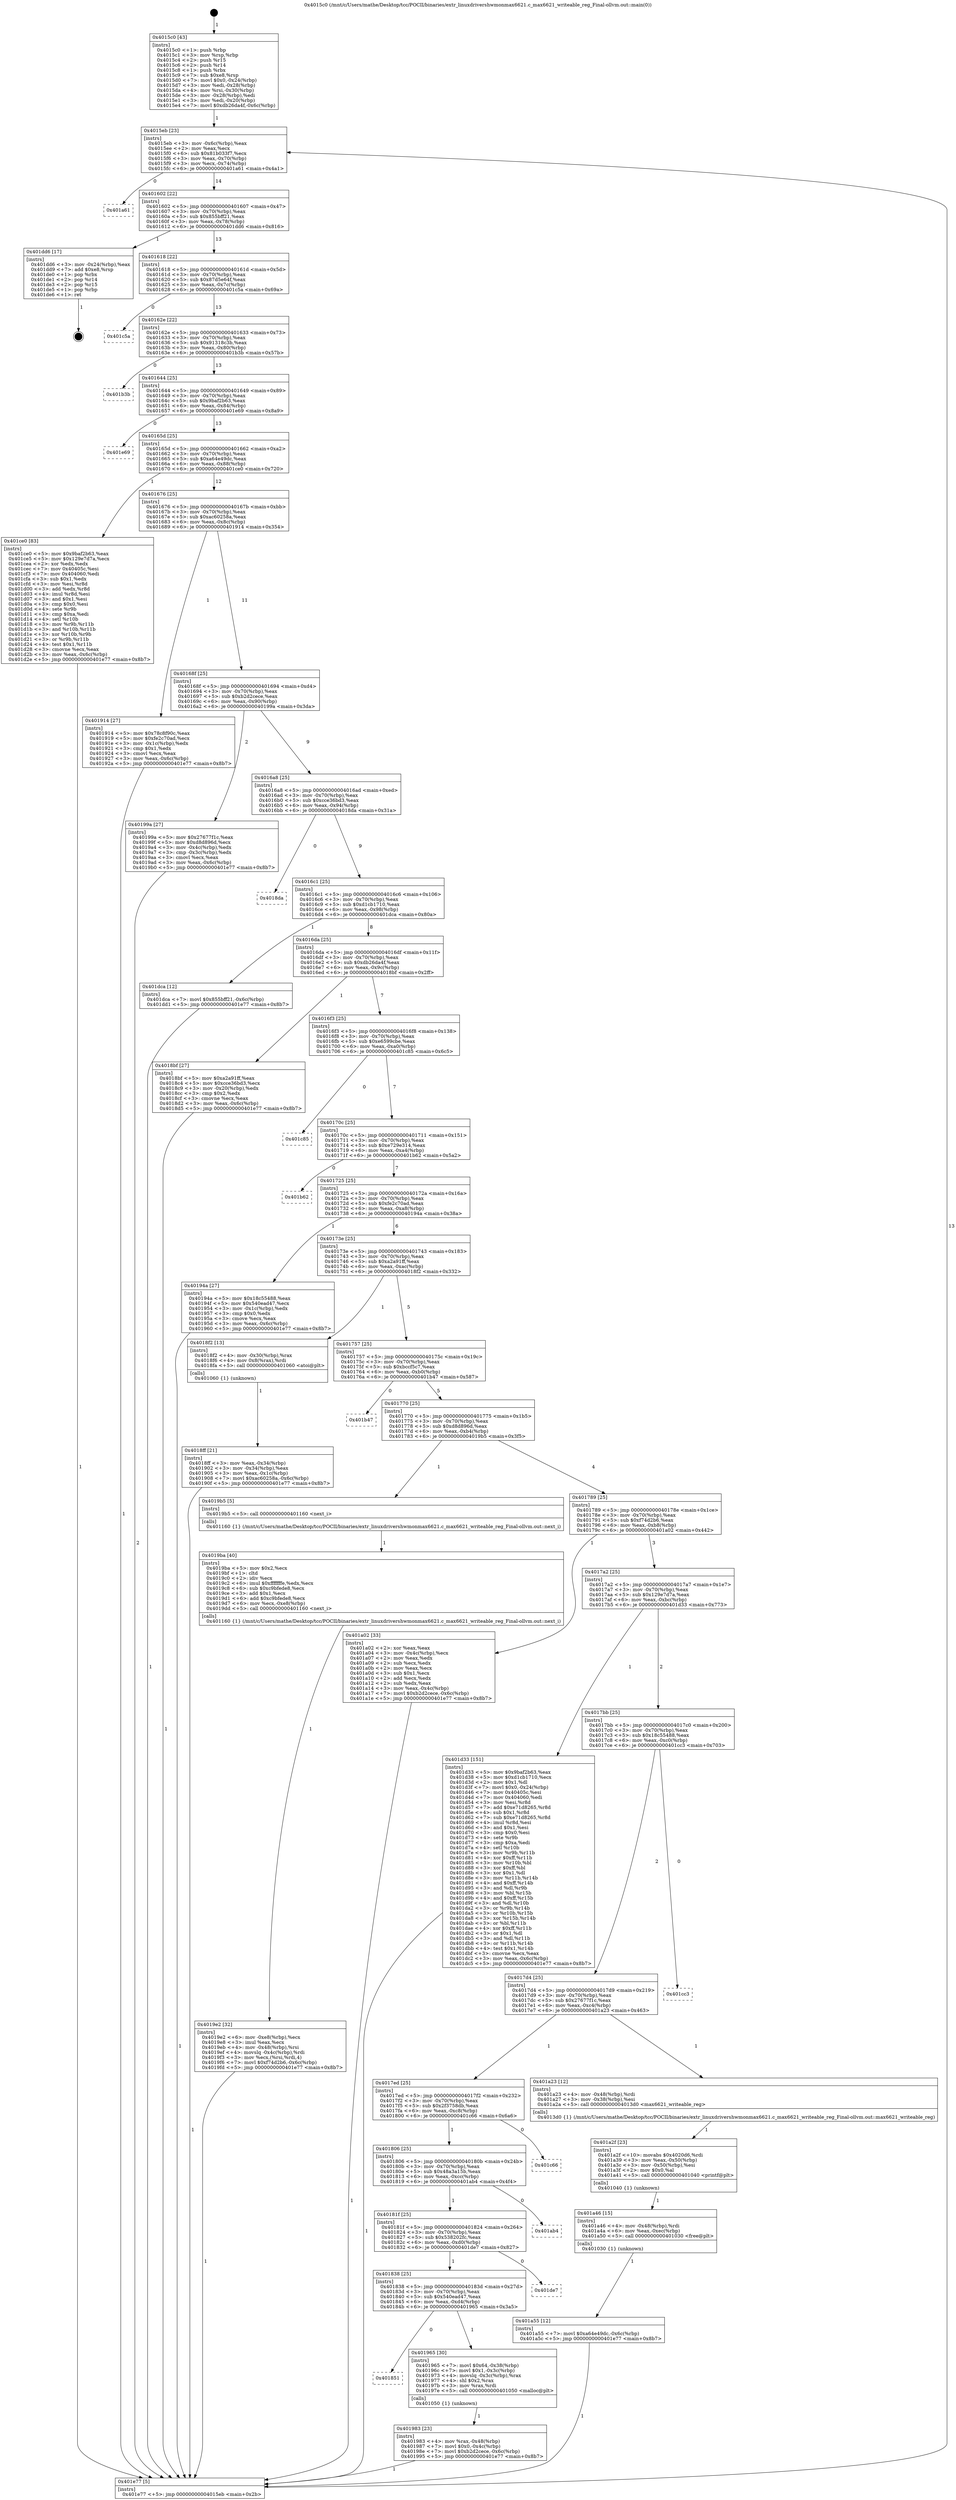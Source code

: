 digraph "0x4015c0" {
  label = "0x4015c0 (/mnt/c/Users/mathe/Desktop/tcc/POCII/binaries/extr_linuxdrivershwmonmax6621.c_max6621_writeable_reg_Final-ollvm.out::main(0))"
  labelloc = "t"
  node[shape=record]

  Entry [label="",width=0.3,height=0.3,shape=circle,fillcolor=black,style=filled]
  "0x4015eb" [label="{
     0x4015eb [23]\l
     | [instrs]\l
     &nbsp;&nbsp;0x4015eb \<+3\>: mov -0x6c(%rbp),%eax\l
     &nbsp;&nbsp;0x4015ee \<+2\>: mov %eax,%ecx\l
     &nbsp;&nbsp;0x4015f0 \<+6\>: sub $0x81b033f7,%ecx\l
     &nbsp;&nbsp;0x4015f6 \<+3\>: mov %eax,-0x70(%rbp)\l
     &nbsp;&nbsp;0x4015f9 \<+3\>: mov %ecx,-0x74(%rbp)\l
     &nbsp;&nbsp;0x4015fc \<+6\>: je 0000000000401a61 \<main+0x4a1\>\l
  }"]
  "0x401a61" [label="{
     0x401a61\l
  }", style=dashed]
  "0x401602" [label="{
     0x401602 [22]\l
     | [instrs]\l
     &nbsp;&nbsp;0x401602 \<+5\>: jmp 0000000000401607 \<main+0x47\>\l
     &nbsp;&nbsp;0x401607 \<+3\>: mov -0x70(%rbp),%eax\l
     &nbsp;&nbsp;0x40160a \<+5\>: sub $0x855bff21,%eax\l
     &nbsp;&nbsp;0x40160f \<+3\>: mov %eax,-0x78(%rbp)\l
     &nbsp;&nbsp;0x401612 \<+6\>: je 0000000000401dd6 \<main+0x816\>\l
  }"]
  Exit [label="",width=0.3,height=0.3,shape=circle,fillcolor=black,style=filled,peripheries=2]
  "0x401dd6" [label="{
     0x401dd6 [17]\l
     | [instrs]\l
     &nbsp;&nbsp;0x401dd6 \<+3\>: mov -0x24(%rbp),%eax\l
     &nbsp;&nbsp;0x401dd9 \<+7\>: add $0xe8,%rsp\l
     &nbsp;&nbsp;0x401de0 \<+1\>: pop %rbx\l
     &nbsp;&nbsp;0x401de1 \<+2\>: pop %r14\l
     &nbsp;&nbsp;0x401de3 \<+2\>: pop %r15\l
     &nbsp;&nbsp;0x401de5 \<+1\>: pop %rbp\l
     &nbsp;&nbsp;0x401de6 \<+1\>: ret\l
  }"]
  "0x401618" [label="{
     0x401618 [22]\l
     | [instrs]\l
     &nbsp;&nbsp;0x401618 \<+5\>: jmp 000000000040161d \<main+0x5d\>\l
     &nbsp;&nbsp;0x40161d \<+3\>: mov -0x70(%rbp),%eax\l
     &nbsp;&nbsp;0x401620 \<+5\>: sub $0x87d5e64f,%eax\l
     &nbsp;&nbsp;0x401625 \<+3\>: mov %eax,-0x7c(%rbp)\l
     &nbsp;&nbsp;0x401628 \<+6\>: je 0000000000401c5a \<main+0x69a\>\l
  }"]
  "0x401a55" [label="{
     0x401a55 [12]\l
     | [instrs]\l
     &nbsp;&nbsp;0x401a55 \<+7\>: movl $0xa64e49dc,-0x6c(%rbp)\l
     &nbsp;&nbsp;0x401a5c \<+5\>: jmp 0000000000401e77 \<main+0x8b7\>\l
  }"]
  "0x401c5a" [label="{
     0x401c5a\l
  }", style=dashed]
  "0x40162e" [label="{
     0x40162e [22]\l
     | [instrs]\l
     &nbsp;&nbsp;0x40162e \<+5\>: jmp 0000000000401633 \<main+0x73\>\l
     &nbsp;&nbsp;0x401633 \<+3\>: mov -0x70(%rbp),%eax\l
     &nbsp;&nbsp;0x401636 \<+5\>: sub $0x91318c3b,%eax\l
     &nbsp;&nbsp;0x40163b \<+3\>: mov %eax,-0x80(%rbp)\l
     &nbsp;&nbsp;0x40163e \<+6\>: je 0000000000401b3b \<main+0x57b\>\l
  }"]
  "0x401a46" [label="{
     0x401a46 [15]\l
     | [instrs]\l
     &nbsp;&nbsp;0x401a46 \<+4\>: mov -0x48(%rbp),%rdi\l
     &nbsp;&nbsp;0x401a4a \<+6\>: mov %eax,-0xec(%rbp)\l
     &nbsp;&nbsp;0x401a50 \<+5\>: call 0000000000401030 \<free@plt\>\l
     | [calls]\l
     &nbsp;&nbsp;0x401030 \{1\} (unknown)\l
  }"]
  "0x401b3b" [label="{
     0x401b3b\l
  }", style=dashed]
  "0x401644" [label="{
     0x401644 [25]\l
     | [instrs]\l
     &nbsp;&nbsp;0x401644 \<+5\>: jmp 0000000000401649 \<main+0x89\>\l
     &nbsp;&nbsp;0x401649 \<+3\>: mov -0x70(%rbp),%eax\l
     &nbsp;&nbsp;0x40164c \<+5\>: sub $0x9baf2b63,%eax\l
     &nbsp;&nbsp;0x401651 \<+6\>: mov %eax,-0x84(%rbp)\l
     &nbsp;&nbsp;0x401657 \<+6\>: je 0000000000401e69 \<main+0x8a9\>\l
  }"]
  "0x401a2f" [label="{
     0x401a2f [23]\l
     | [instrs]\l
     &nbsp;&nbsp;0x401a2f \<+10\>: movabs $0x4020d6,%rdi\l
     &nbsp;&nbsp;0x401a39 \<+3\>: mov %eax,-0x50(%rbp)\l
     &nbsp;&nbsp;0x401a3c \<+3\>: mov -0x50(%rbp),%esi\l
     &nbsp;&nbsp;0x401a3f \<+2\>: mov $0x0,%al\l
     &nbsp;&nbsp;0x401a41 \<+5\>: call 0000000000401040 \<printf@plt\>\l
     | [calls]\l
     &nbsp;&nbsp;0x401040 \{1\} (unknown)\l
  }"]
  "0x401e69" [label="{
     0x401e69\l
  }", style=dashed]
  "0x40165d" [label="{
     0x40165d [25]\l
     | [instrs]\l
     &nbsp;&nbsp;0x40165d \<+5\>: jmp 0000000000401662 \<main+0xa2\>\l
     &nbsp;&nbsp;0x401662 \<+3\>: mov -0x70(%rbp),%eax\l
     &nbsp;&nbsp;0x401665 \<+5\>: sub $0xa64e49dc,%eax\l
     &nbsp;&nbsp;0x40166a \<+6\>: mov %eax,-0x88(%rbp)\l
     &nbsp;&nbsp;0x401670 \<+6\>: je 0000000000401ce0 \<main+0x720\>\l
  }"]
  "0x4019e2" [label="{
     0x4019e2 [32]\l
     | [instrs]\l
     &nbsp;&nbsp;0x4019e2 \<+6\>: mov -0xe8(%rbp),%ecx\l
     &nbsp;&nbsp;0x4019e8 \<+3\>: imul %eax,%ecx\l
     &nbsp;&nbsp;0x4019eb \<+4\>: mov -0x48(%rbp),%rsi\l
     &nbsp;&nbsp;0x4019ef \<+4\>: movslq -0x4c(%rbp),%rdi\l
     &nbsp;&nbsp;0x4019f3 \<+3\>: mov %ecx,(%rsi,%rdi,4)\l
     &nbsp;&nbsp;0x4019f6 \<+7\>: movl $0xf74d2b6,-0x6c(%rbp)\l
     &nbsp;&nbsp;0x4019fd \<+5\>: jmp 0000000000401e77 \<main+0x8b7\>\l
  }"]
  "0x401ce0" [label="{
     0x401ce0 [83]\l
     | [instrs]\l
     &nbsp;&nbsp;0x401ce0 \<+5\>: mov $0x9baf2b63,%eax\l
     &nbsp;&nbsp;0x401ce5 \<+5\>: mov $0x129e7d7a,%ecx\l
     &nbsp;&nbsp;0x401cea \<+2\>: xor %edx,%edx\l
     &nbsp;&nbsp;0x401cec \<+7\>: mov 0x40405c,%esi\l
     &nbsp;&nbsp;0x401cf3 \<+7\>: mov 0x404060,%edi\l
     &nbsp;&nbsp;0x401cfa \<+3\>: sub $0x1,%edx\l
     &nbsp;&nbsp;0x401cfd \<+3\>: mov %esi,%r8d\l
     &nbsp;&nbsp;0x401d00 \<+3\>: add %edx,%r8d\l
     &nbsp;&nbsp;0x401d03 \<+4\>: imul %r8d,%esi\l
     &nbsp;&nbsp;0x401d07 \<+3\>: and $0x1,%esi\l
     &nbsp;&nbsp;0x401d0a \<+3\>: cmp $0x0,%esi\l
     &nbsp;&nbsp;0x401d0d \<+4\>: sete %r9b\l
     &nbsp;&nbsp;0x401d11 \<+3\>: cmp $0xa,%edi\l
     &nbsp;&nbsp;0x401d14 \<+4\>: setl %r10b\l
     &nbsp;&nbsp;0x401d18 \<+3\>: mov %r9b,%r11b\l
     &nbsp;&nbsp;0x401d1b \<+3\>: and %r10b,%r11b\l
     &nbsp;&nbsp;0x401d1e \<+3\>: xor %r10b,%r9b\l
     &nbsp;&nbsp;0x401d21 \<+3\>: or %r9b,%r11b\l
     &nbsp;&nbsp;0x401d24 \<+4\>: test $0x1,%r11b\l
     &nbsp;&nbsp;0x401d28 \<+3\>: cmovne %ecx,%eax\l
     &nbsp;&nbsp;0x401d2b \<+3\>: mov %eax,-0x6c(%rbp)\l
     &nbsp;&nbsp;0x401d2e \<+5\>: jmp 0000000000401e77 \<main+0x8b7\>\l
  }"]
  "0x401676" [label="{
     0x401676 [25]\l
     | [instrs]\l
     &nbsp;&nbsp;0x401676 \<+5\>: jmp 000000000040167b \<main+0xbb\>\l
     &nbsp;&nbsp;0x40167b \<+3\>: mov -0x70(%rbp),%eax\l
     &nbsp;&nbsp;0x40167e \<+5\>: sub $0xac60258a,%eax\l
     &nbsp;&nbsp;0x401683 \<+6\>: mov %eax,-0x8c(%rbp)\l
     &nbsp;&nbsp;0x401689 \<+6\>: je 0000000000401914 \<main+0x354\>\l
  }"]
  "0x4019ba" [label="{
     0x4019ba [40]\l
     | [instrs]\l
     &nbsp;&nbsp;0x4019ba \<+5\>: mov $0x2,%ecx\l
     &nbsp;&nbsp;0x4019bf \<+1\>: cltd\l
     &nbsp;&nbsp;0x4019c0 \<+2\>: idiv %ecx\l
     &nbsp;&nbsp;0x4019c2 \<+6\>: imul $0xfffffffe,%edx,%ecx\l
     &nbsp;&nbsp;0x4019c8 \<+6\>: sub $0xc9bfede8,%ecx\l
     &nbsp;&nbsp;0x4019ce \<+3\>: add $0x1,%ecx\l
     &nbsp;&nbsp;0x4019d1 \<+6\>: add $0xc9bfede8,%ecx\l
     &nbsp;&nbsp;0x4019d7 \<+6\>: mov %ecx,-0xe8(%rbp)\l
     &nbsp;&nbsp;0x4019dd \<+5\>: call 0000000000401160 \<next_i\>\l
     | [calls]\l
     &nbsp;&nbsp;0x401160 \{1\} (/mnt/c/Users/mathe/Desktop/tcc/POCII/binaries/extr_linuxdrivershwmonmax6621.c_max6621_writeable_reg_Final-ollvm.out::next_i)\l
  }"]
  "0x401914" [label="{
     0x401914 [27]\l
     | [instrs]\l
     &nbsp;&nbsp;0x401914 \<+5\>: mov $0x78c8f90c,%eax\l
     &nbsp;&nbsp;0x401919 \<+5\>: mov $0xfe2c70ad,%ecx\l
     &nbsp;&nbsp;0x40191e \<+3\>: mov -0x1c(%rbp),%edx\l
     &nbsp;&nbsp;0x401921 \<+3\>: cmp $0x1,%edx\l
     &nbsp;&nbsp;0x401924 \<+3\>: cmovl %ecx,%eax\l
     &nbsp;&nbsp;0x401927 \<+3\>: mov %eax,-0x6c(%rbp)\l
     &nbsp;&nbsp;0x40192a \<+5\>: jmp 0000000000401e77 \<main+0x8b7\>\l
  }"]
  "0x40168f" [label="{
     0x40168f [25]\l
     | [instrs]\l
     &nbsp;&nbsp;0x40168f \<+5\>: jmp 0000000000401694 \<main+0xd4\>\l
     &nbsp;&nbsp;0x401694 \<+3\>: mov -0x70(%rbp),%eax\l
     &nbsp;&nbsp;0x401697 \<+5\>: sub $0xb2d2cece,%eax\l
     &nbsp;&nbsp;0x40169c \<+6\>: mov %eax,-0x90(%rbp)\l
     &nbsp;&nbsp;0x4016a2 \<+6\>: je 000000000040199a \<main+0x3da\>\l
  }"]
  "0x401983" [label="{
     0x401983 [23]\l
     | [instrs]\l
     &nbsp;&nbsp;0x401983 \<+4\>: mov %rax,-0x48(%rbp)\l
     &nbsp;&nbsp;0x401987 \<+7\>: movl $0x0,-0x4c(%rbp)\l
     &nbsp;&nbsp;0x40198e \<+7\>: movl $0xb2d2cece,-0x6c(%rbp)\l
     &nbsp;&nbsp;0x401995 \<+5\>: jmp 0000000000401e77 \<main+0x8b7\>\l
  }"]
  "0x40199a" [label="{
     0x40199a [27]\l
     | [instrs]\l
     &nbsp;&nbsp;0x40199a \<+5\>: mov $0x27677f1c,%eax\l
     &nbsp;&nbsp;0x40199f \<+5\>: mov $0xd8d896d,%ecx\l
     &nbsp;&nbsp;0x4019a4 \<+3\>: mov -0x4c(%rbp),%edx\l
     &nbsp;&nbsp;0x4019a7 \<+3\>: cmp -0x3c(%rbp),%edx\l
     &nbsp;&nbsp;0x4019aa \<+3\>: cmovl %ecx,%eax\l
     &nbsp;&nbsp;0x4019ad \<+3\>: mov %eax,-0x6c(%rbp)\l
     &nbsp;&nbsp;0x4019b0 \<+5\>: jmp 0000000000401e77 \<main+0x8b7\>\l
  }"]
  "0x4016a8" [label="{
     0x4016a8 [25]\l
     | [instrs]\l
     &nbsp;&nbsp;0x4016a8 \<+5\>: jmp 00000000004016ad \<main+0xed\>\l
     &nbsp;&nbsp;0x4016ad \<+3\>: mov -0x70(%rbp),%eax\l
     &nbsp;&nbsp;0x4016b0 \<+5\>: sub $0xcce36bd3,%eax\l
     &nbsp;&nbsp;0x4016b5 \<+6\>: mov %eax,-0x94(%rbp)\l
     &nbsp;&nbsp;0x4016bb \<+6\>: je 00000000004018da \<main+0x31a\>\l
  }"]
  "0x401851" [label="{
     0x401851\l
  }", style=dashed]
  "0x4018da" [label="{
     0x4018da\l
  }", style=dashed]
  "0x4016c1" [label="{
     0x4016c1 [25]\l
     | [instrs]\l
     &nbsp;&nbsp;0x4016c1 \<+5\>: jmp 00000000004016c6 \<main+0x106\>\l
     &nbsp;&nbsp;0x4016c6 \<+3\>: mov -0x70(%rbp),%eax\l
     &nbsp;&nbsp;0x4016c9 \<+5\>: sub $0xd1cb1710,%eax\l
     &nbsp;&nbsp;0x4016ce \<+6\>: mov %eax,-0x98(%rbp)\l
     &nbsp;&nbsp;0x4016d4 \<+6\>: je 0000000000401dca \<main+0x80a\>\l
  }"]
  "0x401965" [label="{
     0x401965 [30]\l
     | [instrs]\l
     &nbsp;&nbsp;0x401965 \<+7\>: movl $0x64,-0x38(%rbp)\l
     &nbsp;&nbsp;0x40196c \<+7\>: movl $0x1,-0x3c(%rbp)\l
     &nbsp;&nbsp;0x401973 \<+4\>: movslq -0x3c(%rbp),%rax\l
     &nbsp;&nbsp;0x401977 \<+4\>: shl $0x2,%rax\l
     &nbsp;&nbsp;0x40197b \<+3\>: mov %rax,%rdi\l
     &nbsp;&nbsp;0x40197e \<+5\>: call 0000000000401050 \<malloc@plt\>\l
     | [calls]\l
     &nbsp;&nbsp;0x401050 \{1\} (unknown)\l
  }"]
  "0x401dca" [label="{
     0x401dca [12]\l
     | [instrs]\l
     &nbsp;&nbsp;0x401dca \<+7\>: movl $0x855bff21,-0x6c(%rbp)\l
     &nbsp;&nbsp;0x401dd1 \<+5\>: jmp 0000000000401e77 \<main+0x8b7\>\l
  }"]
  "0x4016da" [label="{
     0x4016da [25]\l
     | [instrs]\l
     &nbsp;&nbsp;0x4016da \<+5\>: jmp 00000000004016df \<main+0x11f\>\l
     &nbsp;&nbsp;0x4016df \<+3\>: mov -0x70(%rbp),%eax\l
     &nbsp;&nbsp;0x4016e2 \<+5\>: sub $0xdb26da4f,%eax\l
     &nbsp;&nbsp;0x4016e7 \<+6\>: mov %eax,-0x9c(%rbp)\l
     &nbsp;&nbsp;0x4016ed \<+6\>: je 00000000004018bf \<main+0x2ff\>\l
  }"]
  "0x401838" [label="{
     0x401838 [25]\l
     | [instrs]\l
     &nbsp;&nbsp;0x401838 \<+5\>: jmp 000000000040183d \<main+0x27d\>\l
     &nbsp;&nbsp;0x40183d \<+3\>: mov -0x70(%rbp),%eax\l
     &nbsp;&nbsp;0x401840 \<+5\>: sub $0x540ead47,%eax\l
     &nbsp;&nbsp;0x401845 \<+6\>: mov %eax,-0xd4(%rbp)\l
     &nbsp;&nbsp;0x40184b \<+6\>: je 0000000000401965 \<main+0x3a5\>\l
  }"]
  "0x4018bf" [label="{
     0x4018bf [27]\l
     | [instrs]\l
     &nbsp;&nbsp;0x4018bf \<+5\>: mov $0xa2a91ff,%eax\l
     &nbsp;&nbsp;0x4018c4 \<+5\>: mov $0xcce36bd3,%ecx\l
     &nbsp;&nbsp;0x4018c9 \<+3\>: mov -0x20(%rbp),%edx\l
     &nbsp;&nbsp;0x4018cc \<+3\>: cmp $0x2,%edx\l
     &nbsp;&nbsp;0x4018cf \<+3\>: cmovne %ecx,%eax\l
     &nbsp;&nbsp;0x4018d2 \<+3\>: mov %eax,-0x6c(%rbp)\l
     &nbsp;&nbsp;0x4018d5 \<+5\>: jmp 0000000000401e77 \<main+0x8b7\>\l
  }"]
  "0x4016f3" [label="{
     0x4016f3 [25]\l
     | [instrs]\l
     &nbsp;&nbsp;0x4016f3 \<+5\>: jmp 00000000004016f8 \<main+0x138\>\l
     &nbsp;&nbsp;0x4016f8 \<+3\>: mov -0x70(%rbp),%eax\l
     &nbsp;&nbsp;0x4016fb \<+5\>: sub $0xe6599cbe,%eax\l
     &nbsp;&nbsp;0x401700 \<+6\>: mov %eax,-0xa0(%rbp)\l
     &nbsp;&nbsp;0x401706 \<+6\>: je 0000000000401c85 \<main+0x6c5\>\l
  }"]
  "0x401e77" [label="{
     0x401e77 [5]\l
     | [instrs]\l
     &nbsp;&nbsp;0x401e77 \<+5\>: jmp 00000000004015eb \<main+0x2b\>\l
  }"]
  "0x4015c0" [label="{
     0x4015c0 [43]\l
     | [instrs]\l
     &nbsp;&nbsp;0x4015c0 \<+1\>: push %rbp\l
     &nbsp;&nbsp;0x4015c1 \<+3\>: mov %rsp,%rbp\l
     &nbsp;&nbsp;0x4015c4 \<+2\>: push %r15\l
     &nbsp;&nbsp;0x4015c6 \<+2\>: push %r14\l
     &nbsp;&nbsp;0x4015c8 \<+1\>: push %rbx\l
     &nbsp;&nbsp;0x4015c9 \<+7\>: sub $0xe8,%rsp\l
     &nbsp;&nbsp;0x4015d0 \<+7\>: movl $0x0,-0x24(%rbp)\l
     &nbsp;&nbsp;0x4015d7 \<+3\>: mov %edi,-0x28(%rbp)\l
     &nbsp;&nbsp;0x4015da \<+4\>: mov %rsi,-0x30(%rbp)\l
     &nbsp;&nbsp;0x4015de \<+3\>: mov -0x28(%rbp),%edi\l
     &nbsp;&nbsp;0x4015e1 \<+3\>: mov %edi,-0x20(%rbp)\l
     &nbsp;&nbsp;0x4015e4 \<+7\>: movl $0xdb26da4f,-0x6c(%rbp)\l
  }"]
  "0x401de7" [label="{
     0x401de7\l
  }", style=dashed]
  "0x401c85" [label="{
     0x401c85\l
  }", style=dashed]
  "0x40170c" [label="{
     0x40170c [25]\l
     | [instrs]\l
     &nbsp;&nbsp;0x40170c \<+5\>: jmp 0000000000401711 \<main+0x151\>\l
     &nbsp;&nbsp;0x401711 \<+3\>: mov -0x70(%rbp),%eax\l
     &nbsp;&nbsp;0x401714 \<+5\>: sub $0xe729e314,%eax\l
     &nbsp;&nbsp;0x401719 \<+6\>: mov %eax,-0xa4(%rbp)\l
     &nbsp;&nbsp;0x40171f \<+6\>: je 0000000000401b62 \<main+0x5a2\>\l
  }"]
  "0x40181f" [label="{
     0x40181f [25]\l
     | [instrs]\l
     &nbsp;&nbsp;0x40181f \<+5\>: jmp 0000000000401824 \<main+0x264\>\l
     &nbsp;&nbsp;0x401824 \<+3\>: mov -0x70(%rbp),%eax\l
     &nbsp;&nbsp;0x401827 \<+5\>: sub $0x538202fc,%eax\l
     &nbsp;&nbsp;0x40182c \<+6\>: mov %eax,-0xd0(%rbp)\l
     &nbsp;&nbsp;0x401832 \<+6\>: je 0000000000401de7 \<main+0x827\>\l
  }"]
  "0x401b62" [label="{
     0x401b62\l
  }", style=dashed]
  "0x401725" [label="{
     0x401725 [25]\l
     | [instrs]\l
     &nbsp;&nbsp;0x401725 \<+5\>: jmp 000000000040172a \<main+0x16a\>\l
     &nbsp;&nbsp;0x40172a \<+3\>: mov -0x70(%rbp),%eax\l
     &nbsp;&nbsp;0x40172d \<+5\>: sub $0xfe2c70ad,%eax\l
     &nbsp;&nbsp;0x401732 \<+6\>: mov %eax,-0xa8(%rbp)\l
     &nbsp;&nbsp;0x401738 \<+6\>: je 000000000040194a \<main+0x38a\>\l
  }"]
  "0x401ab4" [label="{
     0x401ab4\l
  }", style=dashed]
  "0x40194a" [label="{
     0x40194a [27]\l
     | [instrs]\l
     &nbsp;&nbsp;0x40194a \<+5\>: mov $0x18c55488,%eax\l
     &nbsp;&nbsp;0x40194f \<+5\>: mov $0x540ead47,%ecx\l
     &nbsp;&nbsp;0x401954 \<+3\>: mov -0x1c(%rbp),%edx\l
     &nbsp;&nbsp;0x401957 \<+3\>: cmp $0x0,%edx\l
     &nbsp;&nbsp;0x40195a \<+3\>: cmove %ecx,%eax\l
     &nbsp;&nbsp;0x40195d \<+3\>: mov %eax,-0x6c(%rbp)\l
     &nbsp;&nbsp;0x401960 \<+5\>: jmp 0000000000401e77 \<main+0x8b7\>\l
  }"]
  "0x40173e" [label="{
     0x40173e [25]\l
     | [instrs]\l
     &nbsp;&nbsp;0x40173e \<+5\>: jmp 0000000000401743 \<main+0x183\>\l
     &nbsp;&nbsp;0x401743 \<+3\>: mov -0x70(%rbp),%eax\l
     &nbsp;&nbsp;0x401746 \<+5\>: sub $0xa2a91ff,%eax\l
     &nbsp;&nbsp;0x40174b \<+6\>: mov %eax,-0xac(%rbp)\l
     &nbsp;&nbsp;0x401751 \<+6\>: je 00000000004018f2 \<main+0x332\>\l
  }"]
  "0x401806" [label="{
     0x401806 [25]\l
     | [instrs]\l
     &nbsp;&nbsp;0x401806 \<+5\>: jmp 000000000040180b \<main+0x24b\>\l
     &nbsp;&nbsp;0x40180b \<+3\>: mov -0x70(%rbp),%eax\l
     &nbsp;&nbsp;0x40180e \<+5\>: sub $0x48a3a15b,%eax\l
     &nbsp;&nbsp;0x401813 \<+6\>: mov %eax,-0xcc(%rbp)\l
     &nbsp;&nbsp;0x401819 \<+6\>: je 0000000000401ab4 \<main+0x4f4\>\l
  }"]
  "0x4018f2" [label="{
     0x4018f2 [13]\l
     | [instrs]\l
     &nbsp;&nbsp;0x4018f2 \<+4\>: mov -0x30(%rbp),%rax\l
     &nbsp;&nbsp;0x4018f6 \<+4\>: mov 0x8(%rax),%rdi\l
     &nbsp;&nbsp;0x4018fa \<+5\>: call 0000000000401060 \<atoi@plt\>\l
     | [calls]\l
     &nbsp;&nbsp;0x401060 \{1\} (unknown)\l
  }"]
  "0x401757" [label="{
     0x401757 [25]\l
     | [instrs]\l
     &nbsp;&nbsp;0x401757 \<+5\>: jmp 000000000040175c \<main+0x19c\>\l
     &nbsp;&nbsp;0x40175c \<+3\>: mov -0x70(%rbp),%eax\l
     &nbsp;&nbsp;0x40175f \<+5\>: sub $0xbccf5c7,%eax\l
     &nbsp;&nbsp;0x401764 \<+6\>: mov %eax,-0xb0(%rbp)\l
     &nbsp;&nbsp;0x40176a \<+6\>: je 0000000000401b47 \<main+0x587\>\l
  }"]
  "0x4018ff" [label="{
     0x4018ff [21]\l
     | [instrs]\l
     &nbsp;&nbsp;0x4018ff \<+3\>: mov %eax,-0x34(%rbp)\l
     &nbsp;&nbsp;0x401902 \<+3\>: mov -0x34(%rbp),%eax\l
     &nbsp;&nbsp;0x401905 \<+3\>: mov %eax,-0x1c(%rbp)\l
     &nbsp;&nbsp;0x401908 \<+7\>: movl $0xac60258a,-0x6c(%rbp)\l
     &nbsp;&nbsp;0x40190f \<+5\>: jmp 0000000000401e77 \<main+0x8b7\>\l
  }"]
  "0x401c66" [label="{
     0x401c66\l
  }", style=dashed]
  "0x401b47" [label="{
     0x401b47\l
  }", style=dashed]
  "0x401770" [label="{
     0x401770 [25]\l
     | [instrs]\l
     &nbsp;&nbsp;0x401770 \<+5\>: jmp 0000000000401775 \<main+0x1b5\>\l
     &nbsp;&nbsp;0x401775 \<+3\>: mov -0x70(%rbp),%eax\l
     &nbsp;&nbsp;0x401778 \<+5\>: sub $0xd8d896d,%eax\l
     &nbsp;&nbsp;0x40177d \<+6\>: mov %eax,-0xb4(%rbp)\l
     &nbsp;&nbsp;0x401783 \<+6\>: je 00000000004019b5 \<main+0x3f5\>\l
  }"]
  "0x4017ed" [label="{
     0x4017ed [25]\l
     | [instrs]\l
     &nbsp;&nbsp;0x4017ed \<+5\>: jmp 00000000004017f2 \<main+0x232\>\l
     &nbsp;&nbsp;0x4017f2 \<+3\>: mov -0x70(%rbp),%eax\l
     &nbsp;&nbsp;0x4017f5 \<+5\>: sub $0x2f3758db,%eax\l
     &nbsp;&nbsp;0x4017fa \<+6\>: mov %eax,-0xc8(%rbp)\l
     &nbsp;&nbsp;0x401800 \<+6\>: je 0000000000401c66 \<main+0x6a6\>\l
  }"]
  "0x4019b5" [label="{
     0x4019b5 [5]\l
     | [instrs]\l
     &nbsp;&nbsp;0x4019b5 \<+5\>: call 0000000000401160 \<next_i\>\l
     | [calls]\l
     &nbsp;&nbsp;0x401160 \{1\} (/mnt/c/Users/mathe/Desktop/tcc/POCII/binaries/extr_linuxdrivershwmonmax6621.c_max6621_writeable_reg_Final-ollvm.out::next_i)\l
  }"]
  "0x401789" [label="{
     0x401789 [25]\l
     | [instrs]\l
     &nbsp;&nbsp;0x401789 \<+5\>: jmp 000000000040178e \<main+0x1ce\>\l
     &nbsp;&nbsp;0x40178e \<+3\>: mov -0x70(%rbp),%eax\l
     &nbsp;&nbsp;0x401791 \<+5\>: sub $0xf74d2b6,%eax\l
     &nbsp;&nbsp;0x401796 \<+6\>: mov %eax,-0xb8(%rbp)\l
     &nbsp;&nbsp;0x40179c \<+6\>: je 0000000000401a02 \<main+0x442\>\l
  }"]
  "0x401a23" [label="{
     0x401a23 [12]\l
     | [instrs]\l
     &nbsp;&nbsp;0x401a23 \<+4\>: mov -0x48(%rbp),%rdi\l
     &nbsp;&nbsp;0x401a27 \<+3\>: mov -0x38(%rbp),%esi\l
     &nbsp;&nbsp;0x401a2a \<+5\>: call 00000000004013d0 \<max6621_writeable_reg\>\l
     | [calls]\l
     &nbsp;&nbsp;0x4013d0 \{1\} (/mnt/c/Users/mathe/Desktop/tcc/POCII/binaries/extr_linuxdrivershwmonmax6621.c_max6621_writeable_reg_Final-ollvm.out::max6621_writeable_reg)\l
  }"]
  "0x401a02" [label="{
     0x401a02 [33]\l
     | [instrs]\l
     &nbsp;&nbsp;0x401a02 \<+2\>: xor %eax,%eax\l
     &nbsp;&nbsp;0x401a04 \<+3\>: mov -0x4c(%rbp),%ecx\l
     &nbsp;&nbsp;0x401a07 \<+2\>: mov %eax,%edx\l
     &nbsp;&nbsp;0x401a09 \<+2\>: sub %ecx,%edx\l
     &nbsp;&nbsp;0x401a0b \<+2\>: mov %eax,%ecx\l
     &nbsp;&nbsp;0x401a0d \<+3\>: sub $0x1,%ecx\l
     &nbsp;&nbsp;0x401a10 \<+2\>: add %ecx,%edx\l
     &nbsp;&nbsp;0x401a12 \<+2\>: sub %edx,%eax\l
     &nbsp;&nbsp;0x401a14 \<+3\>: mov %eax,-0x4c(%rbp)\l
     &nbsp;&nbsp;0x401a17 \<+7\>: movl $0xb2d2cece,-0x6c(%rbp)\l
     &nbsp;&nbsp;0x401a1e \<+5\>: jmp 0000000000401e77 \<main+0x8b7\>\l
  }"]
  "0x4017a2" [label="{
     0x4017a2 [25]\l
     | [instrs]\l
     &nbsp;&nbsp;0x4017a2 \<+5\>: jmp 00000000004017a7 \<main+0x1e7\>\l
     &nbsp;&nbsp;0x4017a7 \<+3\>: mov -0x70(%rbp),%eax\l
     &nbsp;&nbsp;0x4017aa \<+5\>: sub $0x129e7d7a,%eax\l
     &nbsp;&nbsp;0x4017af \<+6\>: mov %eax,-0xbc(%rbp)\l
     &nbsp;&nbsp;0x4017b5 \<+6\>: je 0000000000401d33 \<main+0x773\>\l
  }"]
  "0x4017d4" [label="{
     0x4017d4 [25]\l
     | [instrs]\l
     &nbsp;&nbsp;0x4017d4 \<+5\>: jmp 00000000004017d9 \<main+0x219\>\l
     &nbsp;&nbsp;0x4017d9 \<+3\>: mov -0x70(%rbp),%eax\l
     &nbsp;&nbsp;0x4017dc \<+5\>: sub $0x27677f1c,%eax\l
     &nbsp;&nbsp;0x4017e1 \<+6\>: mov %eax,-0xc4(%rbp)\l
     &nbsp;&nbsp;0x4017e7 \<+6\>: je 0000000000401a23 \<main+0x463\>\l
  }"]
  "0x401d33" [label="{
     0x401d33 [151]\l
     | [instrs]\l
     &nbsp;&nbsp;0x401d33 \<+5\>: mov $0x9baf2b63,%eax\l
     &nbsp;&nbsp;0x401d38 \<+5\>: mov $0xd1cb1710,%ecx\l
     &nbsp;&nbsp;0x401d3d \<+2\>: mov $0x1,%dl\l
     &nbsp;&nbsp;0x401d3f \<+7\>: movl $0x0,-0x24(%rbp)\l
     &nbsp;&nbsp;0x401d46 \<+7\>: mov 0x40405c,%esi\l
     &nbsp;&nbsp;0x401d4d \<+7\>: mov 0x404060,%edi\l
     &nbsp;&nbsp;0x401d54 \<+3\>: mov %esi,%r8d\l
     &nbsp;&nbsp;0x401d57 \<+7\>: add $0xe71d8265,%r8d\l
     &nbsp;&nbsp;0x401d5e \<+4\>: sub $0x1,%r8d\l
     &nbsp;&nbsp;0x401d62 \<+7\>: sub $0xe71d8265,%r8d\l
     &nbsp;&nbsp;0x401d69 \<+4\>: imul %r8d,%esi\l
     &nbsp;&nbsp;0x401d6d \<+3\>: and $0x1,%esi\l
     &nbsp;&nbsp;0x401d70 \<+3\>: cmp $0x0,%esi\l
     &nbsp;&nbsp;0x401d73 \<+4\>: sete %r9b\l
     &nbsp;&nbsp;0x401d77 \<+3\>: cmp $0xa,%edi\l
     &nbsp;&nbsp;0x401d7a \<+4\>: setl %r10b\l
     &nbsp;&nbsp;0x401d7e \<+3\>: mov %r9b,%r11b\l
     &nbsp;&nbsp;0x401d81 \<+4\>: xor $0xff,%r11b\l
     &nbsp;&nbsp;0x401d85 \<+3\>: mov %r10b,%bl\l
     &nbsp;&nbsp;0x401d88 \<+3\>: xor $0xff,%bl\l
     &nbsp;&nbsp;0x401d8b \<+3\>: xor $0x1,%dl\l
     &nbsp;&nbsp;0x401d8e \<+3\>: mov %r11b,%r14b\l
     &nbsp;&nbsp;0x401d91 \<+4\>: and $0xff,%r14b\l
     &nbsp;&nbsp;0x401d95 \<+3\>: and %dl,%r9b\l
     &nbsp;&nbsp;0x401d98 \<+3\>: mov %bl,%r15b\l
     &nbsp;&nbsp;0x401d9b \<+4\>: and $0xff,%r15b\l
     &nbsp;&nbsp;0x401d9f \<+3\>: and %dl,%r10b\l
     &nbsp;&nbsp;0x401da2 \<+3\>: or %r9b,%r14b\l
     &nbsp;&nbsp;0x401da5 \<+3\>: or %r10b,%r15b\l
     &nbsp;&nbsp;0x401da8 \<+3\>: xor %r15b,%r14b\l
     &nbsp;&nbsp;0x401dab \<+3\>: or %bl,%r11b\l
     &nbsp;&nbsp;0x401dae \<+4\>: xor $0xff,%r11b\l
     &nbsp;&nbsp;0x401db2 \<+3\>: or $0x1,%dl\l
     &nbsp;&nbsp;0x401db5 \<+3\>: and %dl,%r11b\l
     &nbsp;&nbsp;0x401db8 \<+3\>: or %r11b,%r14b\l
     &nbsp;&nbsp;0x401dbb \<+4\>: test $0x1,%r14b\l
     &nbsp;&nbsp;0x401dbf \<+3\>: cmovne %ecx,%eax\l
     &nbsp;&nbsp;0x401dc2 \<+3\>: mov %eax,-0x6c(%rbp)\l
     &nbsp;&nbsp;0x401dc5 \<+5\>: jmp 0000000000401e77 \<main+0x8b7\>\l
  }"]
  "0x4017bb" [label="{
     0x4017bb [25]\l
     | [instrs]\l
     &nbsp;&nbsp;0x4017bb \<+5\>: jmp 00000000004017c0 \<main+0x200\>\l
     &nbsp;&nbsp;0x4017c0 \<+3\>: mov -0x70(%rbp),%eax\l
     &nbsp;&nbsp;0x4017c3 \<+5\>: sub $0x18c55488,%eax\l
     &nbsp;&nbsp;0x4017c8 \<+6\>: mov %eax,-0xc0(%rbp)\l
     &nbsp;&nbsp;0x4017ce \<+6\>: je 0000000000401cc3 \<main+0x703\>\l
  }"]
  "0x401cc3" [label="{
     0x401cc3\l
  }", style=dashed]
  Entry -> "0x4015c0" [label=" 1"]
  "0x4015eb" -> "0x401a61" [label=" 0"]
  "0x4015eb" -> "0x401602" [label=" 14"]
  "0x401dd6" -> Exit [label=" 1"]
  "0x401602" -> "0x401dd6" [label=" 1"]
  "0x401602" -> "0x401618" [label=" 13"]
  "0x401dca" -> "0x401e77" [label=" 1"]
  "0x401618" -> "0x401c5a" [label=" 0"]
  "0x401618" -> "0x40162e" [label=" 13"]
  "0x401d33" -> "0x401e77" [label=" 1"]
  "0x40162e" -> "0x401b3b" [label=" 0"]
  "0x40162e" -> "0x401644" [label=" 13"]
  "0x401ce0" -> "0x401e77" [label=" 1"]
  "0x401644" -> "0x401e69" [label=" 0"]
  "0x401644" -> "0x40165d" [label=" 13"]
  "0x401a55" -> "0x401e77" [label=" 1"]
  "0x40165d" -> "0x401ce0" [label=" 1"]
  "0x40165d" -> "0x401676" [label=" 12"]
  "0x401a46" -> "0x401a55" [label=" 1"]
  "0x401676" -> "0x401914" [label=" 1"]
  "0x401676" -> "0x40168f" [label=" 11"]
  "0x401a2f" -> "0x401a46" [label=" 1"]
  "0x40168f" -> "0x40199a" [label=" 2"]
  "0x40168f" -> "0x4016a8" [label=" 9"]
  "0x401a23" -> "0x401a2f" [label=" 1"]
  "0x4016a8" -> "0x4018da" [label=" 0"]
  "0x4016a8" -> "0x4016c1" [label=" 9"]
  "0x401a02" -> "0x401e77" [label=" 1"]
  "0x4016c1" -> "0x401dca" [label=" 1"]
  "0x4016c1" -> "0x4016da" [label=" 8"]
  "0x4019e2" -> "0x401e77" [label=" 1"]
  "0x4016da" -> "0x4018bf" [label=" 1"]
  "0x4016da" -> "0x4016f3" [label=" 7"]
  "0x4018bf" -> "0x401e77" [label=" 1"]
  "0x4015c0" -> "0x4015eb" [label=" 1"]
  "0x401e77" -> "0x4015eb" [label=" 13"]
  "0x4019b5" -> "0x4019ba" [label=" 1"]
  "0x4016f3" -> "0x401c85" [label=" 0"]
  "0x4016f3" -> "0x40170c" [label=" 7"]
  "0x40199a" -> "0x401e77" [label=" 2"]
  "0x40170c" -> "0x401b62" [label=" 0"]
  "0x40170c" -> "0x401725" [label=" 7"]
  "0x401965" -> "0x401983" [label=" 1"]
  "0x401725" -> "0x40194a" [label=" 1"]
  "0x401725" -> "0x40173e" [label=" 6"]
  "0x401838" -> "0x401851" [label=" 0"]
  "0x40173e" -> "0x4018f2" [label=" 1"]
  "0x40173e" -> "0x401757" [label=" 5"]
  "0x4018f2" -> "0x4018ff" [label=" 1"]
  "0x4018ff" -> "0x401e77" [label=" 1"]
  "0x401914" -> "0x401e77" [label=" 1"]
  "0x40194a" -> "0x401e77" [label=" 1"]
  "0x4019ba" -> "0x4019e2" [label=" 1"]
  "0x401757" -> "0x401b47" [label=" 0"]
  "0x401757" -> "0x401770" [label=" 5"]
  "0x40181f" -> "0x401838" [label=" 1"]
  "0x401770" -> "0x4019b5" [label=" 1"]
  "0x401770" -> "0x401789" [label=" 4"]
  "0x401983" -> "0x401e77" [label=" 1"]
  "0x401789" -> "0x401a02" [label=" 1"]
  "0x401789" -> "0x4017a2" [label=" 3"]
  "0x401806" -> "0x40181f" [label=" 1"]
  "0x4017a2" -> "0x401d33" [label=" 1"]
  "0x4017a2" -> "0x4017bb" [label=" 2"]
  "0x401838" -> "0x401965" [label=" 1"]
  "0x4017bb" -> "0x401cc3" [label=" 0"]
  "0x4017bb" -> "0x4017d4" [label=" 2"]
  "0x401806" -> "0x401ab4" [label=" 0"]
  "0x4017d4" -> "0x401a23" [label=" 1"]
  "0x4017d4" -> "0x4017ed" [label=" 1"]
  "0x40181f" -> "0x401de7" [label=" 0"]
  "0x4017ed" -> "0x401c66" [label=" 0"]
  "0x4017ed" -> "0x401806" [label=" 1"]
}
